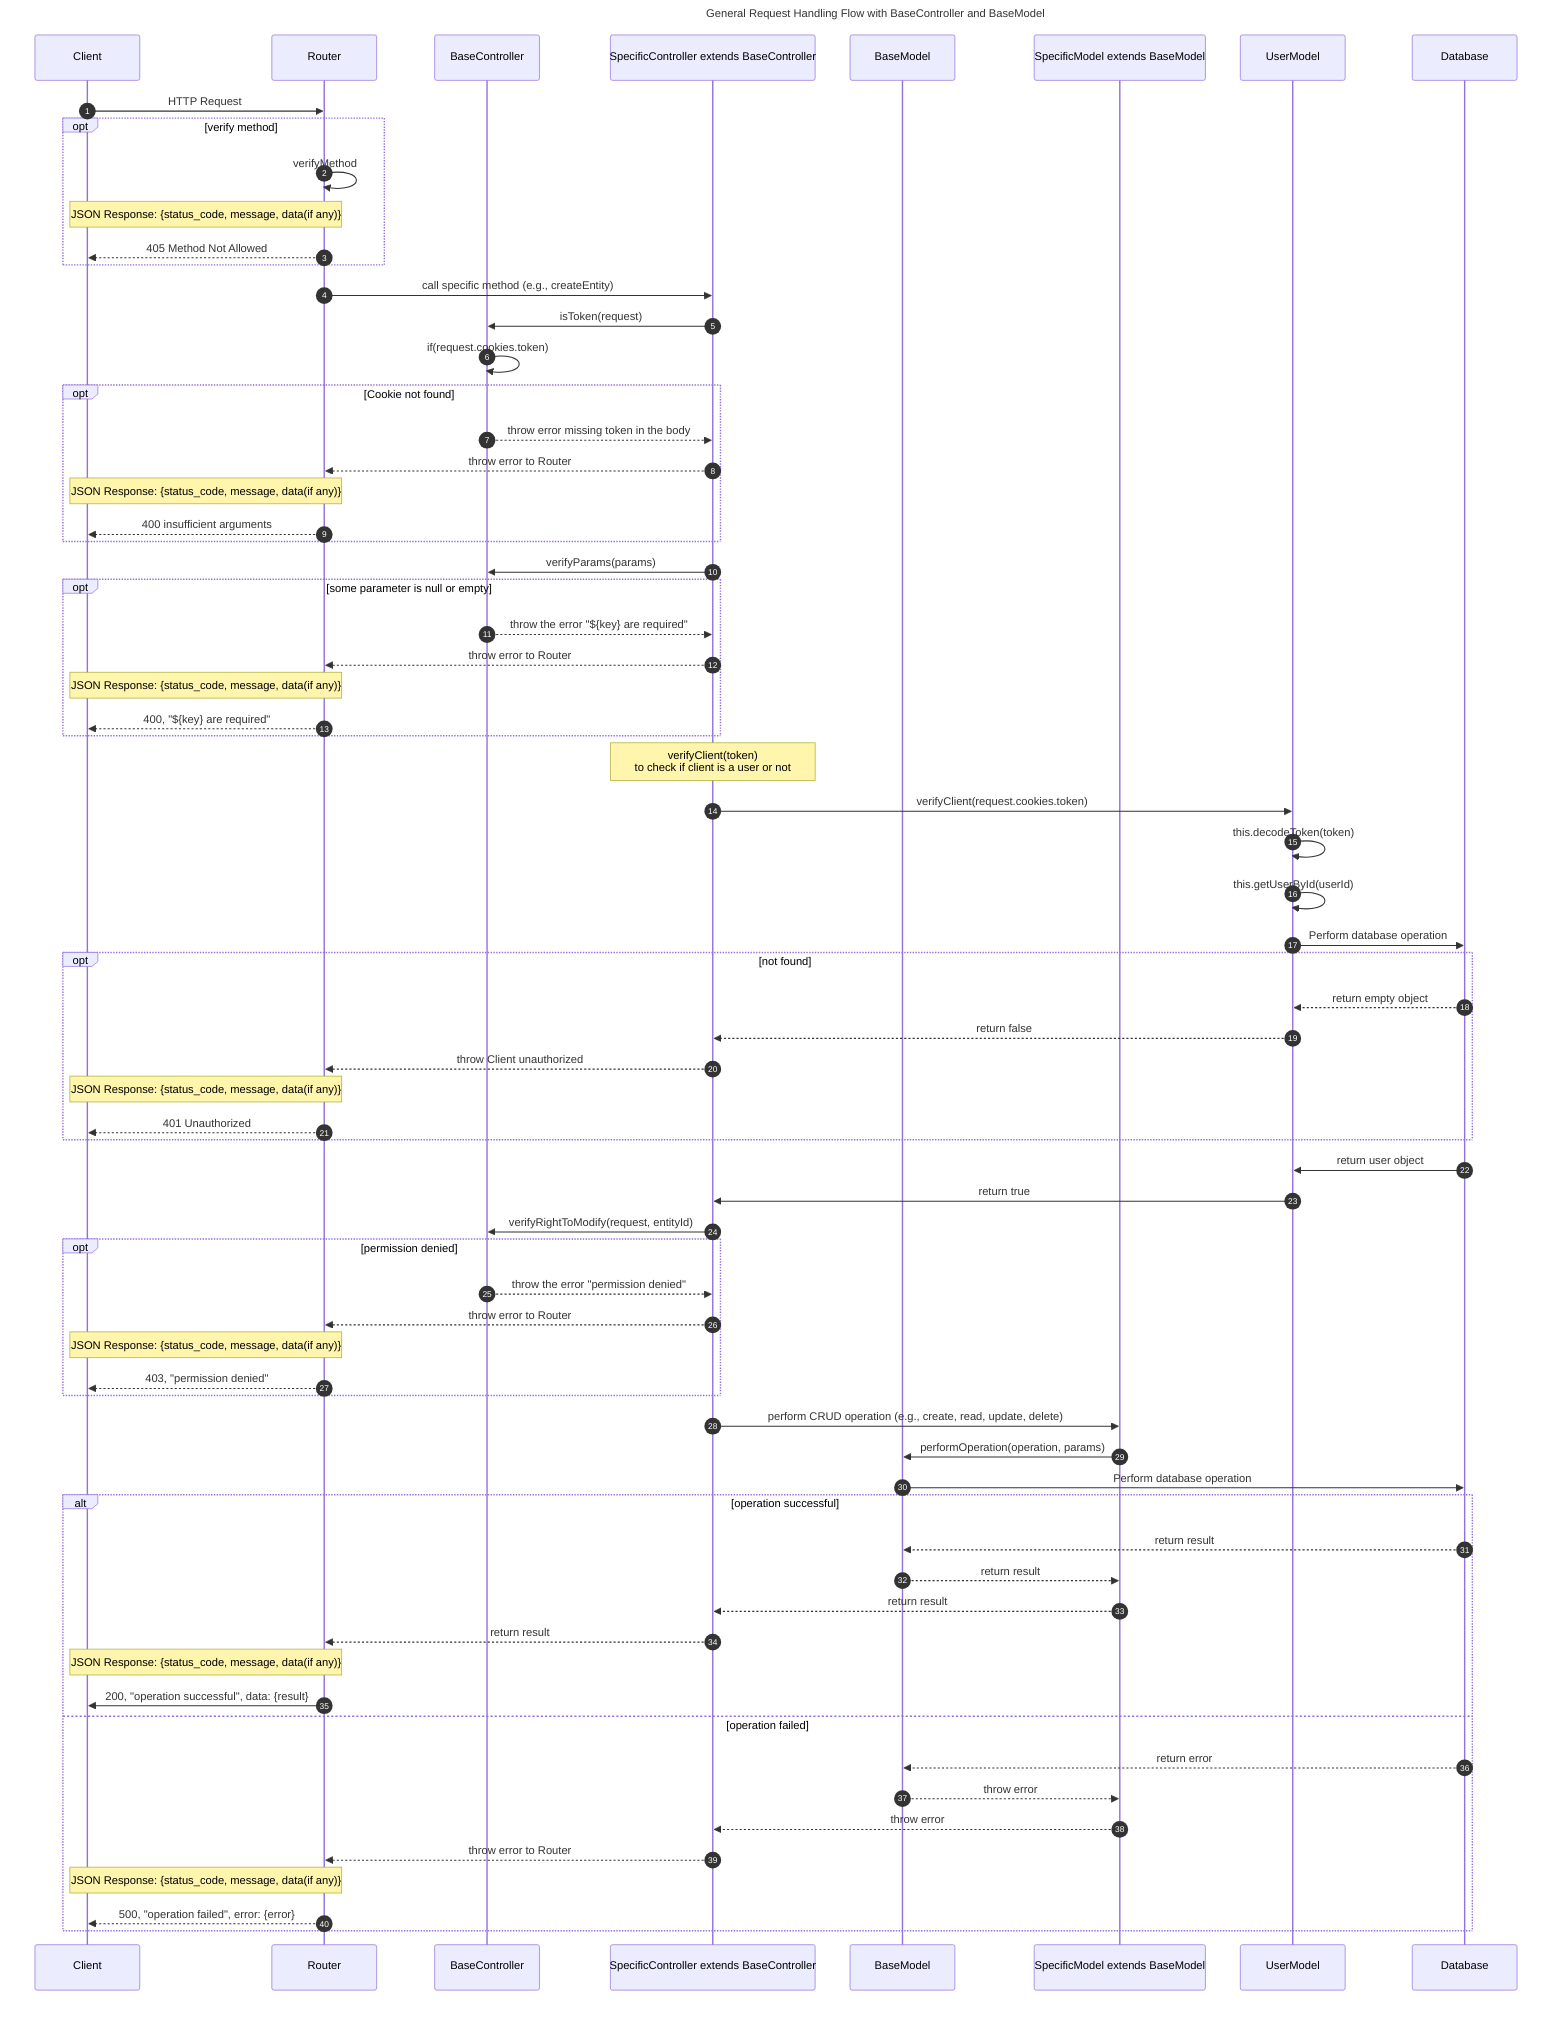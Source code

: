 sequenceDiagram
    autonumber
    title General Request Handling Flow with BaseController and BaseModel
    participant Client
    participant Router
    participant BaseController
    participant SpecificController as SpecificController extends BaseController
    participant BaseModel
    participant SpecificModel as SpecificModel extends BaseModel
    participant UserModel
    participant Database
    %% alt เลือกทำอย่างใดอย่างหนึ่ง
    %% opt จะทำหรือไม่ทำก็ได้

    %% Client makes an HTTP request
    Client->>Router: HTTP Request

    %% Router verifies the HTTP method
    opt verify method
        Router->>Router: verifyMethod
        Note over Router,Client: JSON Response: {status_code, message, data(if any)}
        Router-->>Client: 405 Method Not Allowed
    end

    %% Router handles the request and forwards it to the SpecificController
    Router->>SpecificController: call specific method (e.g., createEntity)

    %% SpecificController verifies the request body for a cookie token
    SpecificController->>BaseController: isToken(request)
    BaseController->>BaseController: if(request.cookies.token)
    opt Cookie not found
        BaseController-->>SpecificController: throw error missing token in the body
        SpecificController-->>Router: throw error to Router
        Note over Router,Client: JSON Response: {status_code, message, data(if any)}
        Router-->>Client: 400 insufficient arguments
    end
    
    %% SpecificController verifies parameters using BaseController method
    SpecificController->>BaseController: verifyParams(params)
    opt some parameter is null or empty
        BaseController-->>SpecificController: throw the error "${key} are required"
        SpecificController-->>Router: throw error to Router
        Note over Router,Client: JSON Response: {status_code, message, data(if any)}
        Router-->>Client: 400, "${key} are required"
    end

    %% SpecificController verifies user authorization
    Note over SpecificController: verifyClient(token)<br/>to check if client is a user or not
    SpecificController->>UserModel: verifyClient(request.cookies.token)
    UserModel->>UserModel: this.decodeToken(token)
    UserModel->>UserModel: this.getUserById(userId)
    UserModel->>Database: Perform database operation
    opt not found
        Database-->>UserModel: return empty object
        UserModel-->>SpecificController: return false
        SpecificController-->>Router: throw Client unauthorized
        Note over Router,Client: JSON Response: {status_code, message, data(if any)}
        Router-->>Client: 401 Unauthorized
    end
    Database->>UserModel: return user object
    UserModel->>SpecificController: return true

    %% SpecificController verifies user permissions
    SpecificController->>BaseController: verifyRightToModify(request, entityId)
    opt permission denied
        BaseController-->>SpecificController: throw the error "permission denied"
        SpecificController-->>Router: throw error to Router
        Note over Router,Client: JSON Response: {status_code, message, data(if any)}
        Router-->>Client: 403, "permission denied"
    end

    %% SpecificController prepares data and calls SpecificModel
    SpecificController->>SpecificModel: perform CRUD operation (e.g., create, read, update, delete)

    %% SpecificModel performs operation and interacts with Database
    SpecificModel->>BaseModel: performOperation(operation, params)
    BaseModel->>Database: Perform database operation
    alt operation successful
        Database-->>BaseModel: return result
        BaseModel-->>SpecificModel: return result
        SpecificModel-->>SpecificController: return result
        SpecificController-->>Router: return result
        Note over Router,Client: JSON Response: {status_code, message, data(if any)}
        Router->>Client: 200, "operation successful", data: {result}
    else operation failed
        Database-->>BaseModel: return error
        BaseModel-->>SpecificModel: throw error
        SpecificModel-->>SpecificController: throw error
        SpecificController-->>Router: throw error to Router
        Note over Router,Client: JSON Response: {status_code, message, data(if any)}
        Router-->>Client: 500, "operation failed", error: {error}
    end